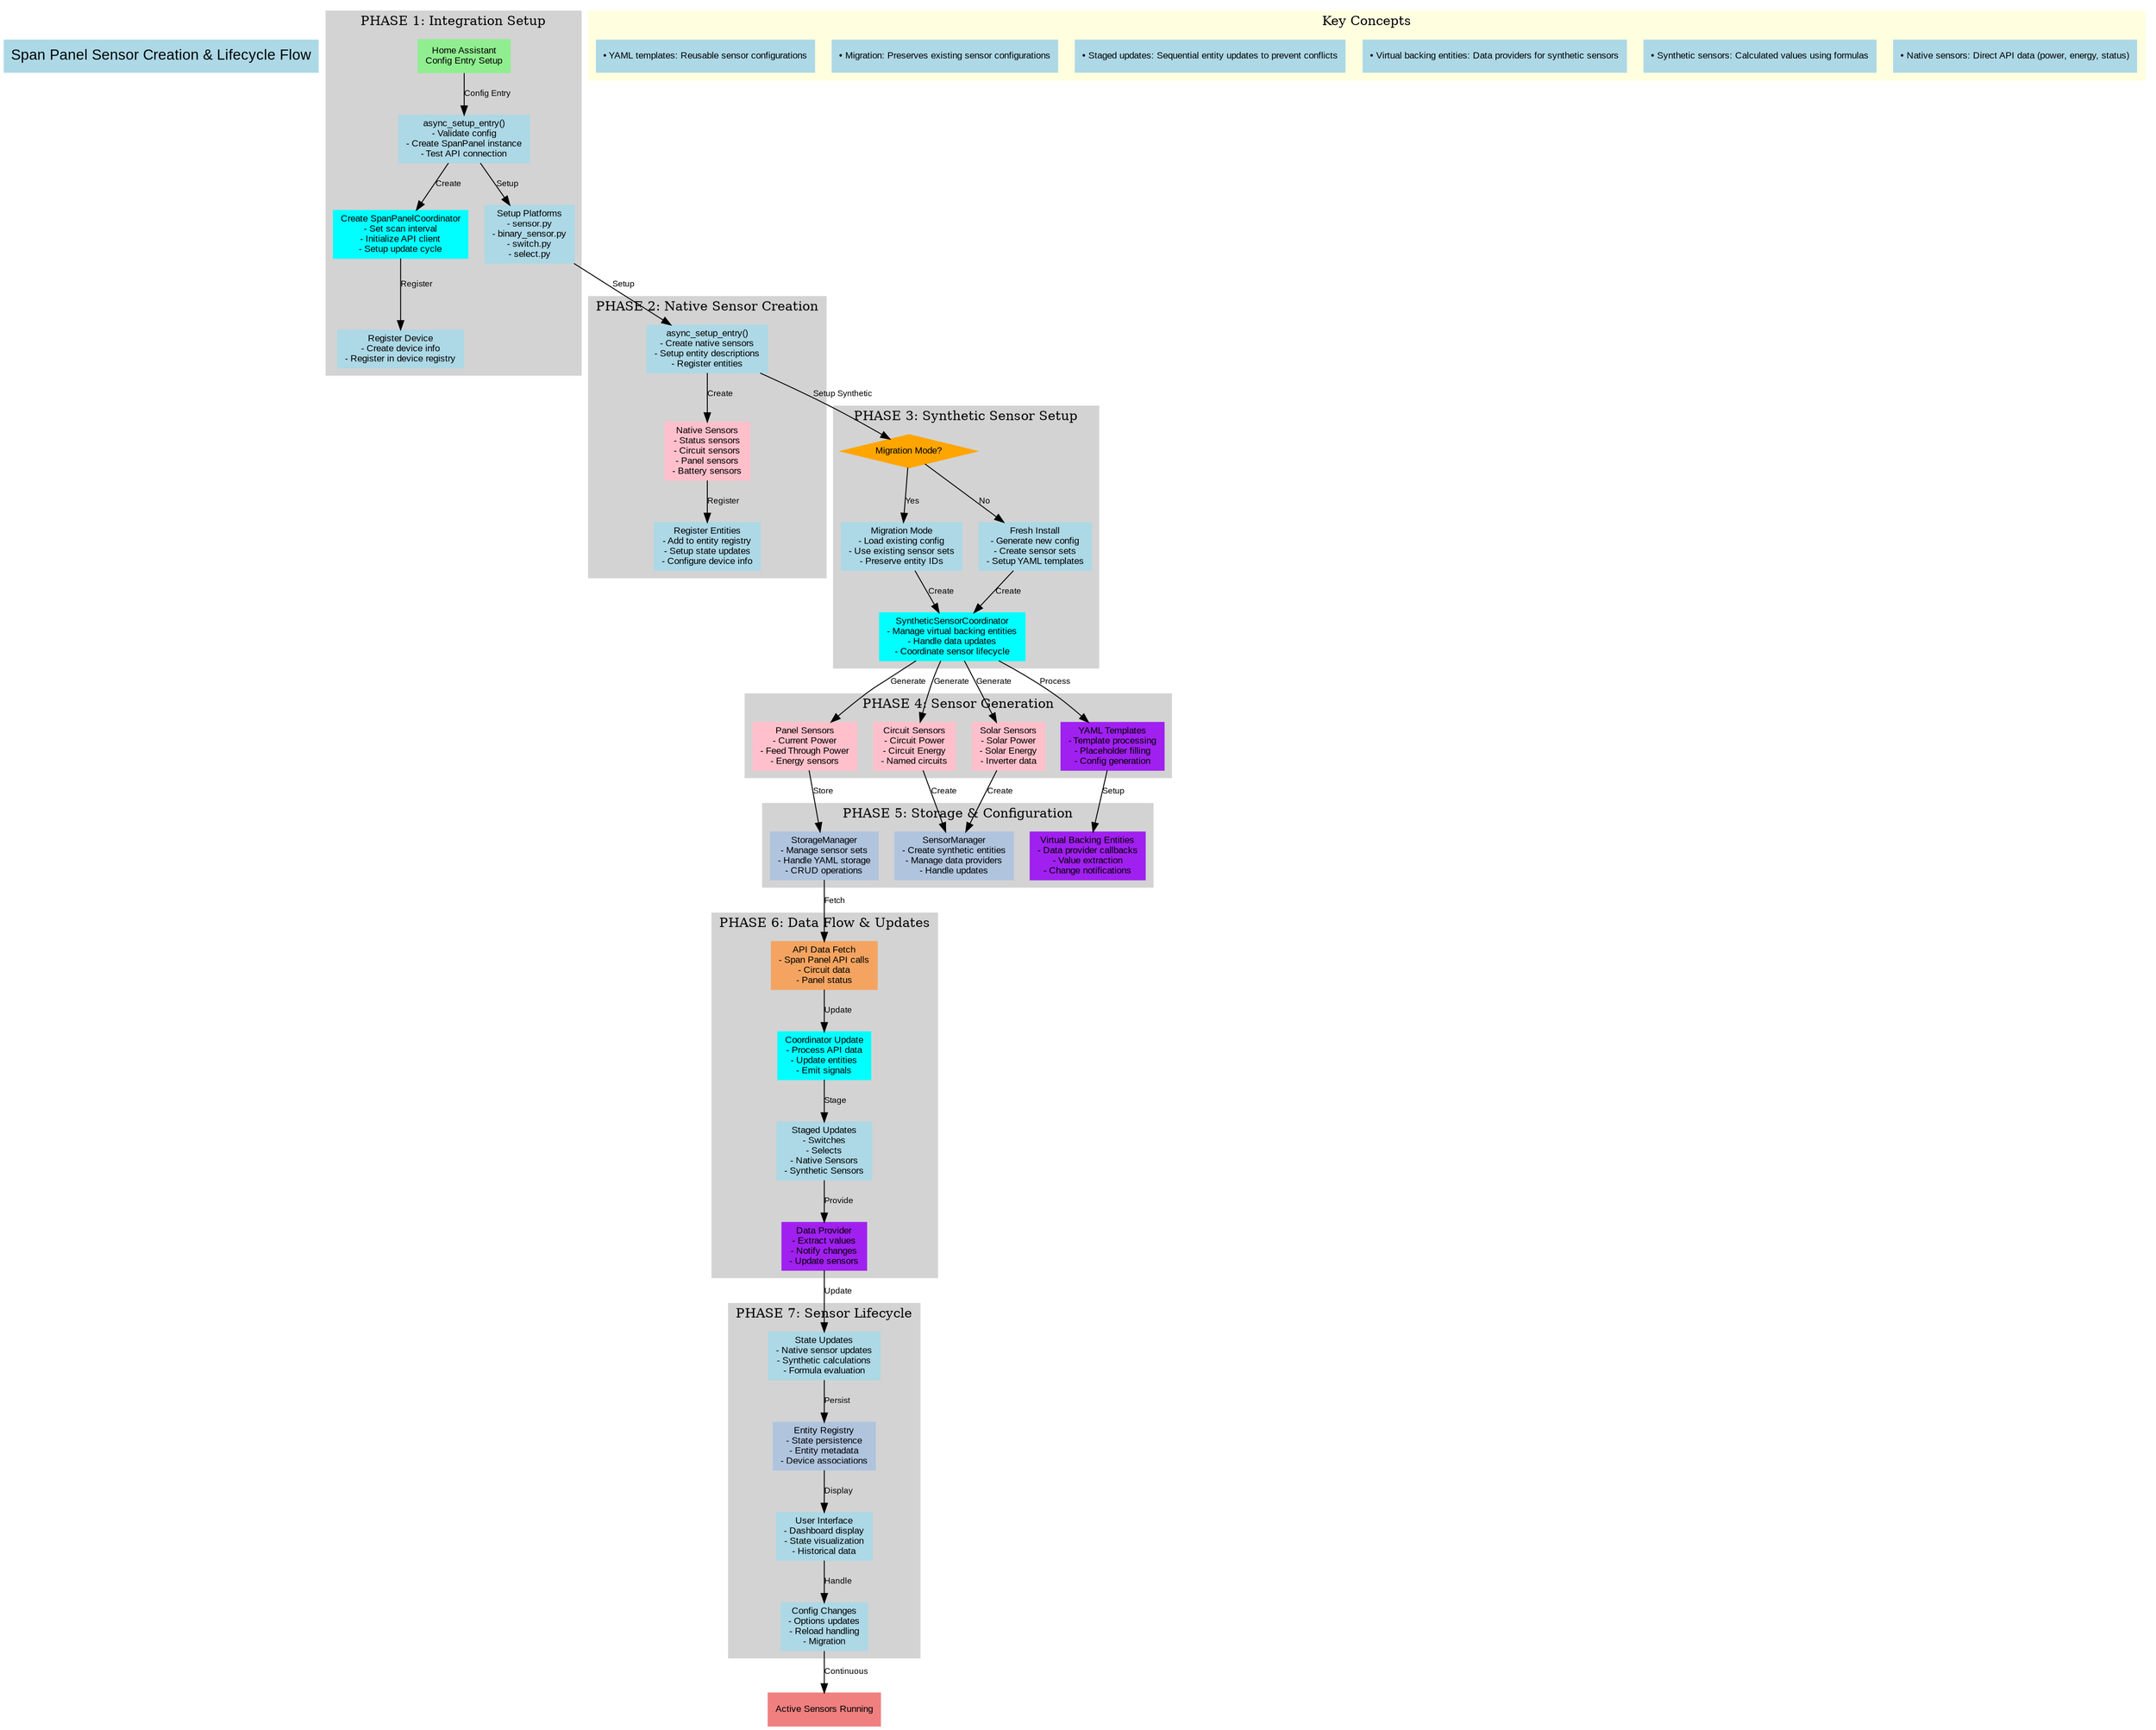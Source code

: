 digraph SpanPanelSensorLifecycle {
    // Graph settings
    rankdir=TB;
    node [shape=box, style=filled, fontname="Arial", fontsize=10];
    edge [fontname="Arial", fontsize=9];

    // Color scheme
    node [color=lightblue];

    // Title
    title [label="Span Panel Sensor Creation & Lifecycle Flow", shape=plaintext, fontsize=16, fontweight=bold];

    // Phase 1: Integration Setup
    subgraph cluster_phase1 {
        label="PHASE 1: Integration Setup";
        style=filled;
        color=lightgrey;

        start [label="Home Assistant\nConfig Entry Setup", color=lightgreen];
        setup_entry [label="async_setup_entry()\n- Validate config\n- Create SpanPanel instance\n- Test API connection", color=lightblue];
        coordinator [label="Create SpanPanelCoordinator\n- Set scan interval\n- Initialize API client\n- Setup update cycle", color=cyan];
        device_reg [label="Register Device\n- Create device info\n- Register in device registry", color=lightblue];
        platforms [label="Setup Platforms\n- sensor.py\n- binary_sensor.py\n- switch.py\n- select.py", color=lightblue];
    }

    // Phase 2: Native Sensor Creation
    subgraph cluster_phase2 {
        label="PHASE 2: Native Sensor Creation";
        style=filled;
        color=lightgrey;

        sensor_setup [label="async_setup_entry()\n- Create native sensors\n- Setup entity descriptions\n- Register entities", color=lightblue];
        native_sensors [label="Native Sensors\n- Status sensors\n- Circuit sensors\n- Panel sensors\n- Battery sensors", color=pink];
        entity_reg [label="Register Entities\n- Add to entity registry\n- Setup state updates\n- Configure device info", color=lightblue];
    }

    // Phase 3: Synthetic Sensor Setup
    subgraph cluster_phase3 {
        label="PHASE 3: Synthetic Sensor Setup";
        style=filled;
        color=lightgrey;

        migration_decision [label="Migration Mode?", shape=diamond, color=orange];
        migration_path [label="Migration Mode\n- Load existing config\n- Use existing sensor sets\n- Preserve entity IDs", color=lightblue];
        fresh_install [label="Fresh Install\n- Generate new config\n- Create sensor sets\n- Setup YAML templates", color=lightblue];
        synthetic_coord [label="SyntheticSensorCoordinator\n- Manage virtual backing entities\n- Handle data updates\n- Coordinate sensor lifecycle", color=cyan];
    }

    // Phase 4: Sensor Generation
    subgraph cluster_phase4 {
        label="PHASE 4: Sensor Generation";
        style=filled;
        color=lightgrey;

        panel_sensors [label="Panel Sensors\n- Current Power\n- Feed Through Power\n- Energy sensors", color=pink];
        circuit_sensors [label="Circuit Sensors\n- Circuit Power\n- Circuit Energy\n- Named circuits", color=pink];
        solar_sensors [label="Solar Sensors\n- Solar Power\n- Solar Energy\n- Inverter data", color=pink];
        yaml_templates [label="YAML Templates\n- Template processing\n- Placeholder filling\n- Config generation", color=purple];
    }

    // Phase 5: Storage & Configuration
    subgraph cluster_phase5 {
        label="PHASE 5: Storage & Configuration";
        style=filled;
        color=lightgrey;

        storage_manager [label="StorageManager\n- Manage sensor sets\n- Handle YAML storage\n- CRUD operations", color=lightsteelblue];
        sensor_manager [label="SensorManager\n- Create synthetic entities\n- Manage data providers\n- Handle updates", color=lightsteelblue];
        backing_entities [label="Virtual Backing Entities\n- Data provider callbacks\n- Value extraction\n- Change notifications", color=purple];
    }

    // Phase 6: Data Flow & Updates
    subgraph cluster_phase6 {
        label="PHASE 6: Data Flow & Updates";
        style=filled;
        color=lightgrey;

        api_fetch [label="API Data Fetch\n- Span Panel API calls\n- Circuit data\n- Panel status", color=sandybrown];
        coord_update [label="Coordinator Update\n- Process API data\n- Update entities\n- Emit signals", color=cyan];
        staged_updates [label="Staged Updates\n- Switches\n- Selects\n- Native Sensors\n- Synthetic Sensors", color=lightblue];
        data_provider [label="Data Provider\n- Extract values\n- Notify changes\n- Update sensors", color=purple];
    }

    // Phase 7: Sensor Lifecycle
    subgraph cluster_phase7 {
        label="PHASE 7: Sensor Lifecycle";
        style=filled;
        color=lightgrey;

        state_updates [label="State Updates\n- Native sensor updates\n- Synthetic calculations\n- Formula evaluation", color=lightblue];
        entity_registry [label="Entity Registry\n- State persistence\n- Entity metadata\n- Device associations", color=lightsteelblue];
        ui_display [label="User Interface\n- Dashboard display\n- State visualization\n- Historical data", color=lightblue];
        config_changes [label="Config Changes\n- Options updates\n- Reload handling\n- Migration", color=lightblue];
    }

    // End state
    active_sensors [label="Active Sensors Running", color=lightcoral];

    // Phase 1 connections
    start -> setup_entry [label="Config Entry"];
    setup_entry -> coordinator [label="Create"];
    coordinator -> device_reg [label="Register"];
    setup_entry -> platforms [label="Setup"];

    // Phase 2 connections
    platforms -> sensor_setup [label="Setup"];
    sensor_setup -> native_sensors [label="Create"];
    native_sensors -> entity_reg [label="Register"];

    // Phase 3 connections
    sensor_setup -> migration_decision [label="Setup Synthetic"];
    migration_decision -> migration_path [label="Yes"];
    migration_decision -> fresh_install [label="No"];
    migration_path -> synthetic_coord [label="Create"];
    fresh_install -> synthetic_coord [label="Create"];

    // Phase 4 connections
    synthetic_coord -> panel_sensors [label="Generate"];
    synthetic_coord -> circuit_sensors [label="Generate"];
    synthetic_coord -> solar_sensors [label="Generate"];
    synthetic_coord -> yaml_templates [label="Process"];

    // Phase 5 connections
    panel_sensors -> storage_manager [label="Store"];
    circuit_sensors -> sensor_manager [label="Create"];
    solar_sensors -> sensor_manager [label="Create"];
    yaml_templates -> backing_entities [label="Setup"];

    // Phase 6 connections
    storage_manager -> api_fetch [label="Fetch"];
    api_fetch -> coord_update [label="Update"];
    coord_update -> staged_updates [label="Stage"];
    staged_updates -> data_provider [label="Provide"];

    // Phase 7 connections
    data_provider -> state_updates [label="Update"];
    state_updates -> entity_registry [label="Persist"];
    entity_registry -> ui_display [label="Display"];
    ui_display -> config_changes [label="Handle"];

    // Final connection
    config_changes -> active_sensors [label="Continuous"];

    // Add notes
    subgraph cluster_notes {
        label="Key Concepts";
        style=filled;
        color=lightyellow;

        note1 [label="• Native sensors: Direct API data (power, energy, status)", shape=plaintext];
        note2 [label="• Synthetic sensors: Calculated values using formulas", shape=plaintext];
        note3 [label="• Virtual backing entities: Data providers for synthetic sensors", shape=plaintext];
        note4 [label="• Staged updates: Sequential entity updates to prevent conflicts", shape=plaintext];
        note5 [label="• Migration: Preserves existing sensor configurations", shape=plaintext];
        note6 [label="• YAML templates: Reusable sensor configurations", shape=plaintext];
    }
}
